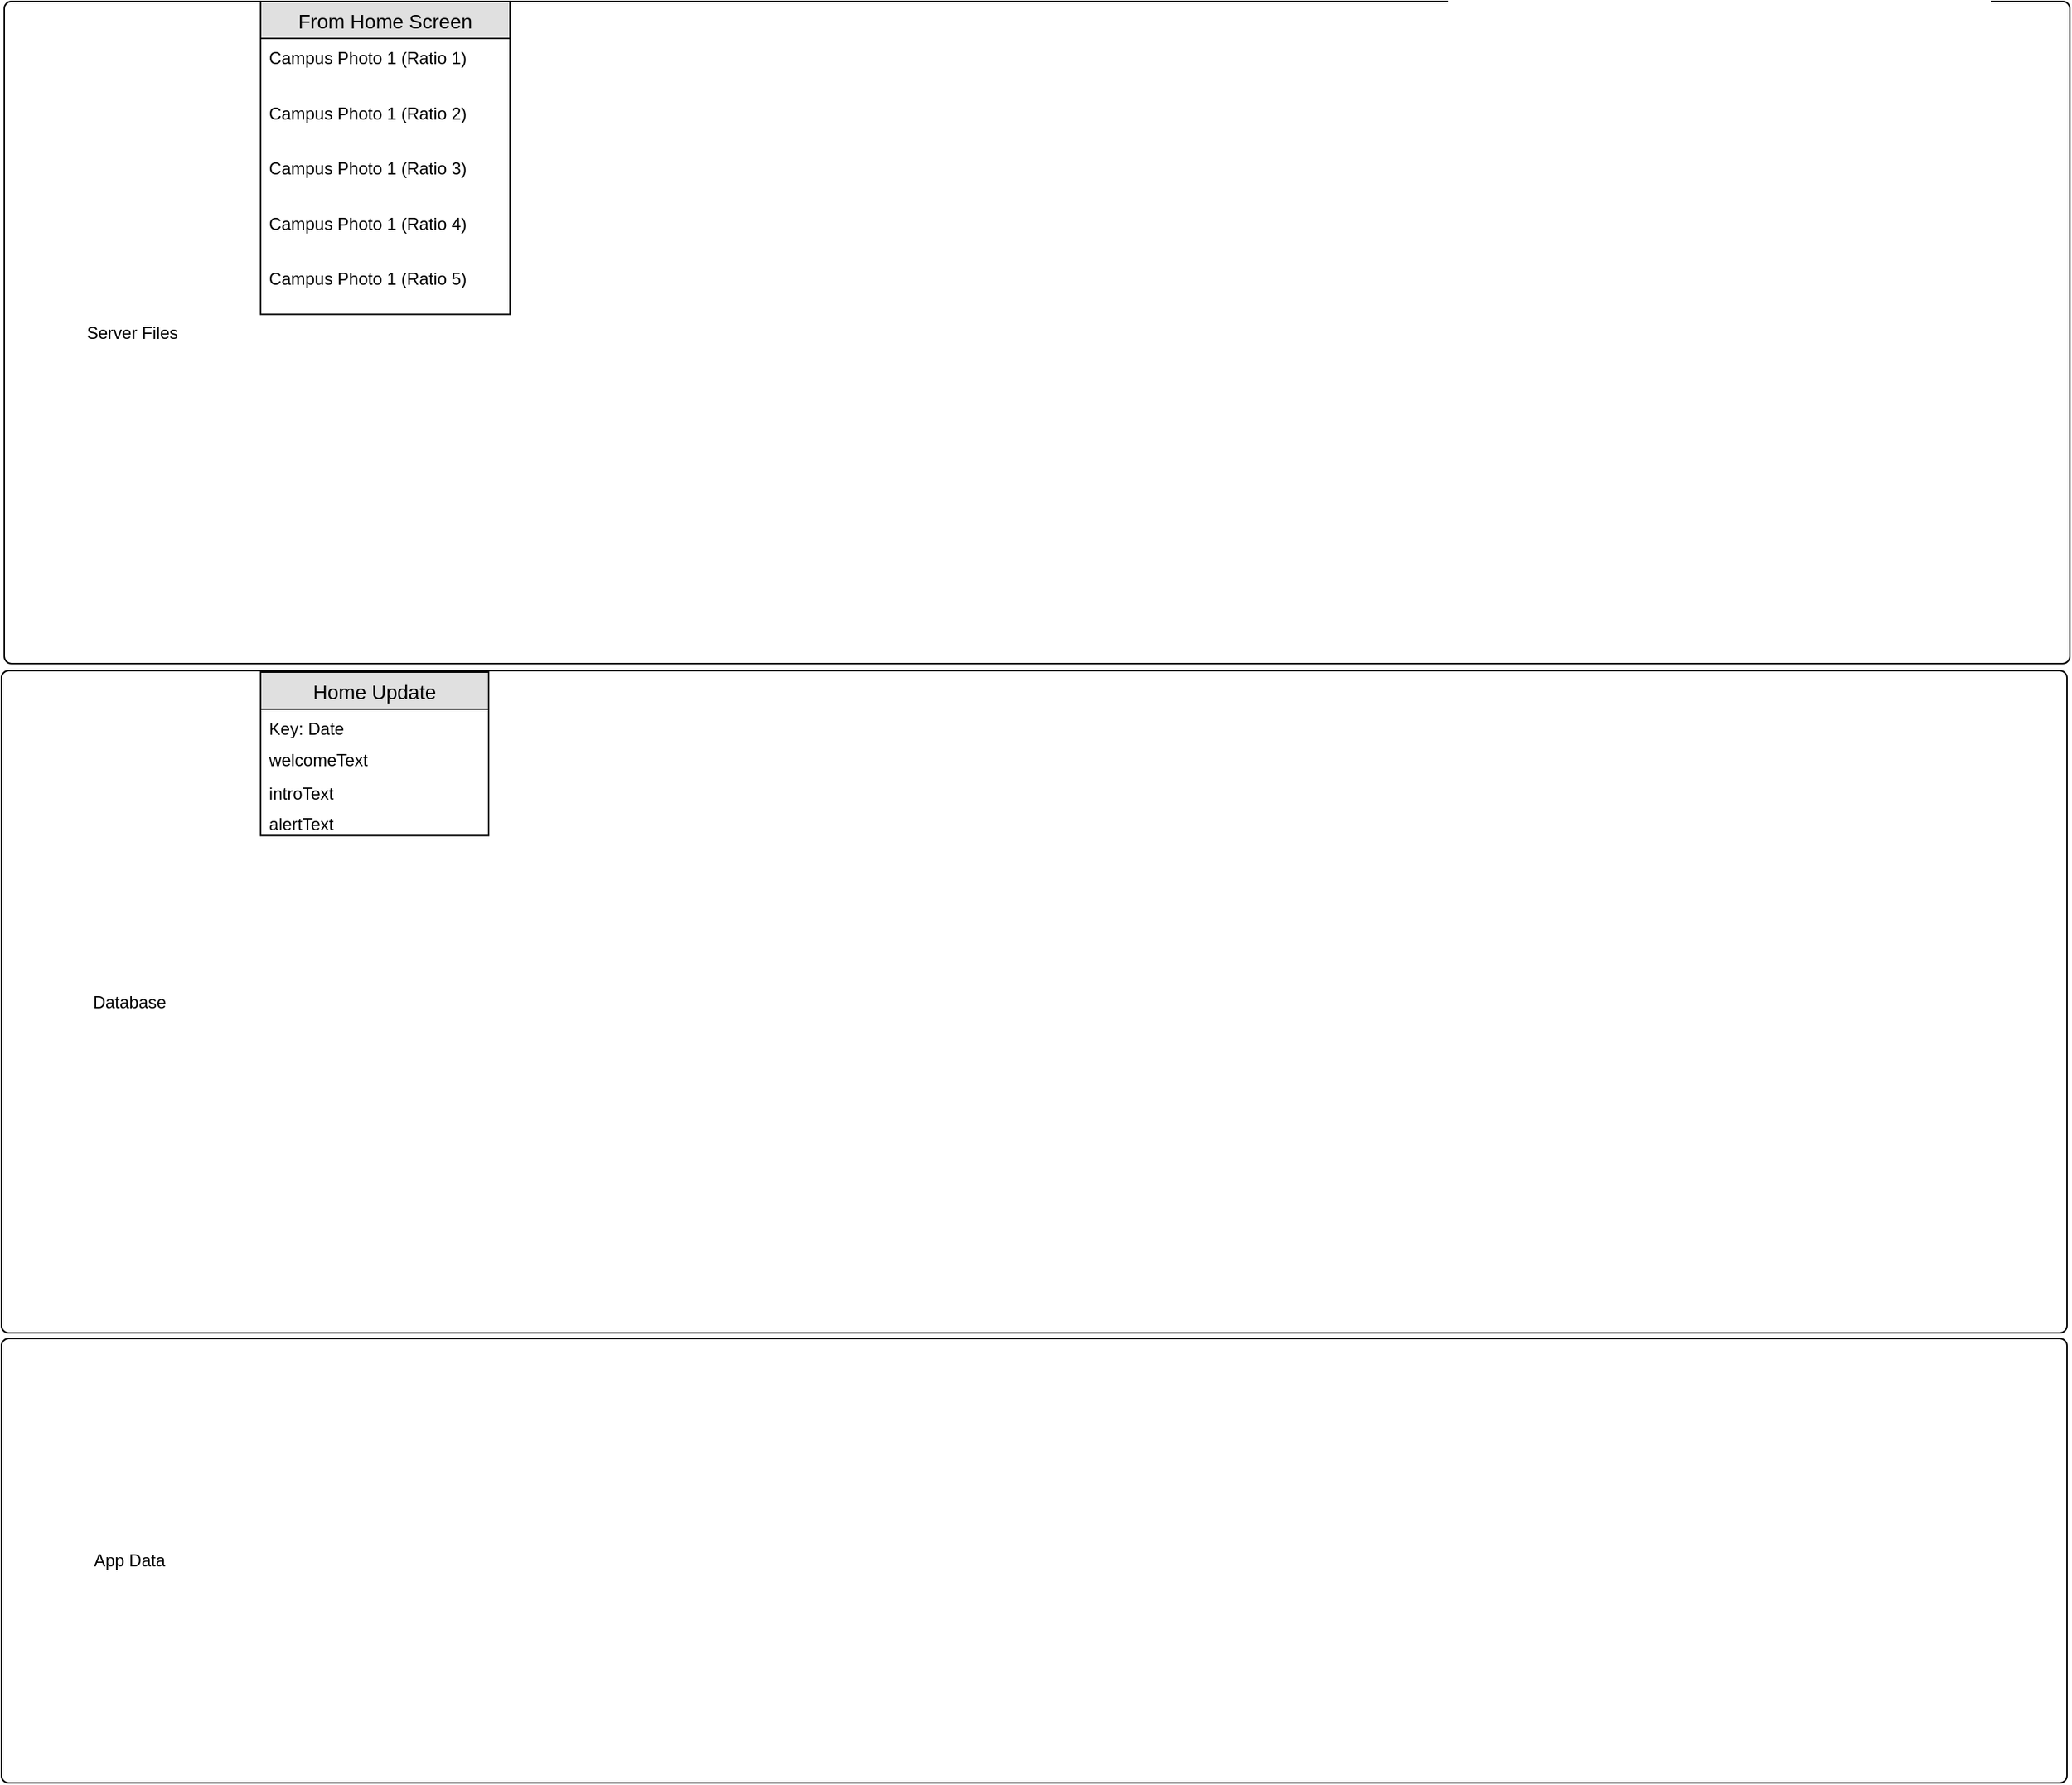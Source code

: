 <mxfile version="12.8.6" type="device" pages="2"><diagram id="JU_aizCUknQNznZR-gUY" name="Database_Flow"><mxGraphModel dx="1883" dy="1990" grid="0" gridSize="11" guides="1" tooltips="1" connect="1" arrows="1" fold="1" page="0" pageScale="1" pageWidth="850" pageHeight="1100" background="none" math="0" shadow="0"><root><mxCell id="0"/><mxCell id="1" parent="0"/><mxCell id="NGEzeYlkfqg7JwTLj229-18" value="" style="rounded=1;absoluteArcSize=1;html=1;arcSize=10;" parent="1" vertex="1"><mxGeometry x="-27" y="-484" width="1450" height="465" as="geometry"/></mxCell><mxCell id="NGEzeYlkfqg7JwTLj229-19" value="Database" style="html=1;shape=mxgraph.er.anchor;whiteSpace=wrap;" parent="NGEzeYlkfqg7JwTLj229-18" vertex="1"><mxGeometry width="179.901" height="465" as="geometry"/></mxCell><mxCell id="NGEzeYlkfqg7JwTLj229-21" value="" style="rounded=1;absoluteArcSize=1;html=1;arcSize=10;" parent="1" vertex="1"><mxGeometry x="-27" y="-15" width="1450" height="312" as="geometry"/></mxCell><mxCell id="NGEzeYlkfqg7JwTLj229-22" value="App Data" style="html=1;shape=mxgraph.er.anchor;whiteSpace=wrap;" parent="NGEzeYlkfqg7JwTLj229-21" vertex="1"><mxGeometry width="179.901" height="312" as="geometry"/></mxCell><mxCell id="NGEzeYlkfqg7JwTLj229-55" value="" style="rounded=1;absoluteArcSize=1;html=1;arcSize=10;" parent="1" vertex="1"><mxGeometry x="-25" y="-954" width="1450" height="465" as="geometry"/></mxCell><mxCell id="NGEzeYlkfqg7JwTLj229-60" value="From Home Screen" style="swimlane;fontStyle=0;childLayout=stackLayout;horizontal=1;startSize=26;fillColor=#e0e0e0;horizontalStack=0;resizeParent=1;resizeParentMax=0;resizeLast=0;collapsible=1;marginBottom=0;swimlaneFillColor=#ffffff;align=center;fontSize=14;noLabel=0;snapToPoint=0;rounded=0;shadow=0;comic=0;glass=0;swimlaneLine=1;" parent="NGEzeYlkfqg7JwTLj229-55" vertex="1"><mxGeometry x="179.9" width="175.1" height="219.75" as="geometry"/></mxCell><mxCell id="NGEzeYlkfqg7JwTLj229-61" value="Campus Photo 1 (Ratio 1)" style="text;strokeColor=none;fillColor=none;spacingLeft=4;spacingRight=4;overflow=hidden;rotatable=0;points=[[0,0.5],[1,0.5]];portConstraint=eastwest;fontSize=12;" parent="NGEzeYlkfqg7JwTLj229-60" vertex="1"><mxGeometry y="26" width="175.1" height="38.75" as="geometry"/></mxCell><mxCell id="NGEzeYlkfqg7JwTLj229-62" value="Campus Photo 1 (Ratio 2)" style="text;strokeColor=none;fillColor=none;spacingLeft=4;spacingRight=4;overflow=hidden;rotatable=0;points=[[0,0.5],[1,0.5]];portConstraint=eastwest;fontSize=12;" parent="NGEzeYlkfqg7JwTLj229-60" vertex="1"><mxGeometry y="64.75" width="175.1" height="38.75" as="geometry"/></mxCell><mxCell id="NGEzeYlkfqg7JwTLj229-63" value="Campus Photo 1 (Ratio 3)" style="text;strokeColor=none;fillColor=none;spacingLeft=4;spacingRight=4;overflow=hidden;rotatable=0;points=[[0,0.5],[1,0.5]];portConstraint=eastwest;fontSize=12;" parent="NGEzeYlkfqg7JwTLj229-60" vertex="1"><mxGeometry y="103.5" width="175.1" height="38.75" as="geometry"/></mxCell><mxCell id="NGEzeYlkfqg7JwTLj229-64" value="Campus Photo 1 (Ratio 4)" style="text;strokeColor=none;fillColor=none;spacingLeft=4;spacingRight=4;overflow=hidden;rotatable=0;points=[[0,0.5],[1,0.5]];portConstraint=eastwest;fontSize=12;" parent="NGEzeYlkfqg7JwTLj229-60" vertex="1"><mxGeometry y="142.25" width="175.1" height="38.75" as="geometry"/></mxCell><mxCell id="NGEzeYlkfqg7JwTLj229-65" value="Campus Photo 1 (Ratio 5)" style="text;strokeColor=none;fillColor=none;spacingLeft=4;spacingRight=4;overflow=hidden;rotatable=0;points=[[0,0.5],[1,0.5]];portConstraint=eastwest;fontSize=12;" parent="NGEzeYlkfqg7JwTLj229-60" vertex="1"><mxGeometry y="181" width="175.1" height="38.75" as="geometry"/></mxCell><mxCell id="NGEzeYlkfqg7JwTLj229-67" value="Server Files" style="html=1;shape=mxgraph.er.anchor;whiteSpace=wrap;" parent="NGEzeYlkfqg7JwTLj229-55" vertex="1"><mxGeometry width="179.901" height="465" as="geometry"/></mxCell><mxCell id="NGEzeYlkfqg7JwTLj229-56" value="Home Update" style="swimlane;fontStyle=0;childLayout=stackLayout;horizontal=1;startSize=26;fillColor=#e0e0e0;horizontalStack=0;resizeParent=1;resizeParentMax=0;resizeLast=0;collapsible=1;marginBottom=0;swimlaneFillColor=#ffffff;align=center;fontSize=14;" parent="1" vertex="1"><mxGeometry x="154.9" y="-483" width="160.1" height="114.75" as="geometry"/></mxCell><mxCell id="NGEzeYlkfqg7JwTLj229-57" value="Key: Date" style="text;strokeColor=none;fillColor=none;spacingLeft=4;spacingRight=4;overflow=hidden;rotatable=0;points=[[0,0.5],[1,0.5]];portConstraint=eastwest;fontSize=12;" parent="NGEzeYlkfqg7JwTLj229-56" vertex="1"><mxGeometry y="26" width="160.1" height="22" as="geometry"/></mxCell><mxCell id="NGEzeYlkfqg7JwTLj229-59" value="welcomeText" style="text;strokeColor=none;fillColor=none;spacingLeft=4;spacingRight=4;overflow=hidden;rotatable=0;points=[[0,0.5],[1,0.5]];portConstraint=eastwest;fontSize=12;" parent="NGEzeYlkfqg7JwTLj229-56" vertex="1"><mxGeometry y="48" width="160.1" height="23.25" as="geometry"/></mxCell><mxCell id="BkQv6IwDtqm4qNnj2AdO-3" value="introText" style="text;strokeColor=none;fillColor=none;spacingLeft=4;spacingRight=4;overflow=hidden;rotatable=0;points=[[0,0.5],[1,0.5]];portConstraint=eastwest;fontSize=12;" vertex="1" parent="NGEzeYlkfqg7JwTLj229-56"><mxGeometry y="71.25" width="160.1" height="21.75" as="geometry"/></mxCell><mxCell id="BkQv6IwDtqm4qNnj2AdO-4" value="alertText" style="text;strokeColor=none;fillColor=none;spacingLeft=4;spacingRight=4;overflow=hidden;rotatable=0;points=[[0,0.5],[1,0.5]];portConstraint=eastwest;fontSize=12;" vertex="1" parent="NGEzeYlkfqg7JwTLj229-56"><mxGeometry y="93" width="160.1" height="21.75" as="geometry"/></mxCell></root></mxGraphModel></diagram><diagram id="y5DaoZBvaCdjN7ezWCG3" name="UML"><mxGraphModel dx="1221" dy="651" grid="0" gridSize="10" guides="1" tooltips="1" connect="1" arrows="1" fold="1" page="0" pageScale="1" pageWidth="850" pageHeight="1100" math="0" shadow="0"><root><mxCell id="y3qYuqmjE7sFdC7eJIqy-0"/><mxCell id="y3qYuqmjE7sFdC7eJIqy-1" parent="y3qYuqmjE7sFdC7eJIqy-0"/><mxCell id="y3qYuqmjE7sFdC7eJIqy-2" value="Home Screen" style="swimlane;fontStyle=1;align=center;verticalAlign=top;childLayout=stackLayout;horizontal=1;startSize=26;horizontalStack=0;resizeParent=1;resizeParentMax=0;resizeLast=0;collapsible=1;marginBottom=0;" vertex="1" parent="y3qYuqmjE7sFdC7eJIqy-1"><mxGeometry x="30" y="46" width="377" height="302" as="geometry"><mxRectangle x="44" y="187" width="89" height="26" as="alternateBounds"/></mxGeometry></mxCell><mxCell id="y3qYuqmjE7sFdC7eJIqy-3" value="+ campusPhoto: jpeg" style="text;strokeColor=none;fillColor=none;align=left;verticalAlign=top;spacingLeft=4;spacingRight=4;overflow=hidden;rotatable=0;points=[[0,0.5],[1,0.5]];portConstraint=eastwest;" vertex="1" parent="y3qYuqmjE7sFdC7eJIqy-2"><mxGeometry y="26" width="377" height="26" as="geometry"/></mxCell><mxCell id="y3qYuqmjE7sFdC7eJIqy-4" value="+ welcomeText: string" style="text;strokeColor=none;fillColor=none;align=left;verticalAlign=top;spacingLeft=4;spacingRight=4;overflow=hidden;rotatable=0;points=[[0,0.5],[1,0.5]];portConstraint=eastwest;" vertex="1" parent="y3qYuqmjE7sFdC7eJIqy-2"><mxGeometry y="52" width="377" height="26" as="geometry"/></mxCell><mxCell id="y3qYuqmjE7sFdC7eJIqy-5" value="+ introText: string" style="text;strokeColor=none;fillColor=none;spacingLeft=4;spacingRight=4;overflow=hidden;rotatable=0;points=[[0,0.5],[1,0.5]];portConstraint=eastwest;fontSize=12;rounded=0;shadow=0;glass=0;comic=0;" vertex="1" parent="y3qYuqmjE7sFdC7eJIqy-2"><mxGeometry y="78" width="377" height="26" as="geometry"/></mxCell><mxCell id="y3qYuqmjE7sFdC7eJIqy-6" value="+ alertText: string" style="text;strokeColor=none;fillColor=none;spacingLeft=4;spacingRight=4;overflow=hidden;rotatable=0;points=[[0,0.5],[1,0.5]];portConstraint=eastwest;fontSize=12;rounded=0;shadow=0;glass=0;comic=0;" vertex="1" parent="y3qYuqmjE7sFdC7eJIqy-2"><mxGeometry y="104" width="377" height="26" as="geometry"/></mxCell><mxCell id="y3qYuqmjE7sFdC7eJIqy-7" value="+ campusMap: Button" style="text;strokeColor=none;fillColor=none;spacingLeft=4;spacingRight=4;overflow=hidden;rotatable=0;points=[[0,0.5],[1,0.5]];portConstraint=eastwest;fontSize=12;rounded=0;shadow=0;glass=0;comic=0;" vertex="1" parent="y3qYuqmjE7sFdC7eJIqy-2"><mxGeometry y="130" width="377" height="26" as="geometry"/></mxCell><mxCell id="y3qYuqmjE7sFdC7eJIqy-8" value="+ schedulePlanner: Button" style="text;strokeColor=none;fillColor=none;spacingLeft=4;spacingRight=4;overflow=hidden;rotatable=0;points=[[0,0.5],[1,0.5]];portConstraint=eastwest;fontSize=12;rounded=0;shadow=0;glass=0;comic=0;" vertex="1" parent="y3qYuqmjE7sFdC7eJIqy-2"><mxGeometry y="156" width="377" height="26" as="geometry"/></mxCell><mxCell id="y3qYuqmjE7sFdC7eJIqy-9" value="+staffDirectory: Button" style="text;strokeColor=none;fillColor=none;spacingLeft=4;spacingRight=4;overflow=hidden;rotatable=0;points=[[0,0.5],[1,0.5]];portConstraint=eastwest;fontSize=12;rounded=0;shadow=0;glass=0;comic=0;" vertex="1" parent="y3qYuqmjE7sFdC7eJIqy-2"><mxGeometry y="182" width="377" height="26" as="geometry"/></mxCell><mxCell id="y3qYuqmjE7sFdC7eJIqy-10" value="" style="line;strokeWidth=1;fillColor=none;align=left;verticalAlign=middle;spacingTop=-1;spacingLeft=3;spacingRight=3;rotatable=0;labelPosition=right;points=[];portConstraint=eastwest;" vertex="1" parent="y3qYuqmjE7sFdC7eJIqy-2"><mxGeometry y="208" width="377" height="8" as="geometry"/></mxCell><mxCell id="y3qYuqmjE7sFdC7eJIqy-11" value="+ method(type): type" style="text;strokeColor=none;fillColor=none;align=left;verticalAlign=top;spacingLeft=4;spacingRight=4;overflow=hidden;rotatable=0;points=[[0,0.5],[1,0.5]];portConstraint=eastwest;" vertex="1" parent="y3qYuqmjE7sFdC7eJIqy-2"><mxGeometry y="216" width="377" height="26" as="geometry"/></mxCell><mxCell id="y3qYuqmjE7sFdC7eJIqy-12" value="+ item: attribute" style="text;strokeColor=none;fillColor=none;align=left;verticalAlign=top;spacingLeft=4;spacingRight=4;overflow=hidden;rotatable=0;points=[[0,0.5],[1,0.5]];portConstraint=eastwest;" vertex="1" parent="y3qYuqmjE7sFdC7eJIqy-2"><mxGeometry y="242" width="377" height="26" as="geometry"/></mxCell><mxCell id="y3qYuqmjE7sFdC7eJIqy-13" value="" style="line;strokeWidth=1;fillColor=none;align=left;verticalAlign=middle;spacingTop=-1;spacingLeft=3;spacingRight=3;rotatable=0;labelPosition=right;points=[];portConstraint=eastwest;" vertex="1" parent="y3qYuqmjE7sFdC7eJIqy-2"><mxGeometry y="268" width="377" height="8" as="geometry"/></mxCell><mxCell id="y3qYuqmjE7sFdC7eJIqy-14" value="+ method(type): type" style="text;strokeColor=none;fillColor=none;align=left;verticalAlign=top;spacingLeft=4;spacingRight=4;overflow=hidden;rotatable=0;points=[[0,0.5],[1,0.5]];portConstraint=eastwest;" vertex="1" parent="y3qYuqmjE7sFdC7eJIqy-2"><mxGeometry y="276" width="377" height="26" as="geometry"/></mxCell></root></mxGraphModel></diagram></mxfile>